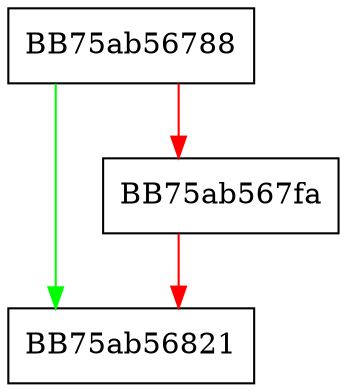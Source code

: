 digraph sqlite3MaterializeView {
  node [shape="box"];
  graph [splines=ortho];
  BB75ab56788 -> BB75ab56821 [color="green"];
  BB75ab56788 -> BB75ab567fa [color="red"];
  BB75ab567fa -> BB75ab56821 [color="red"];
}
